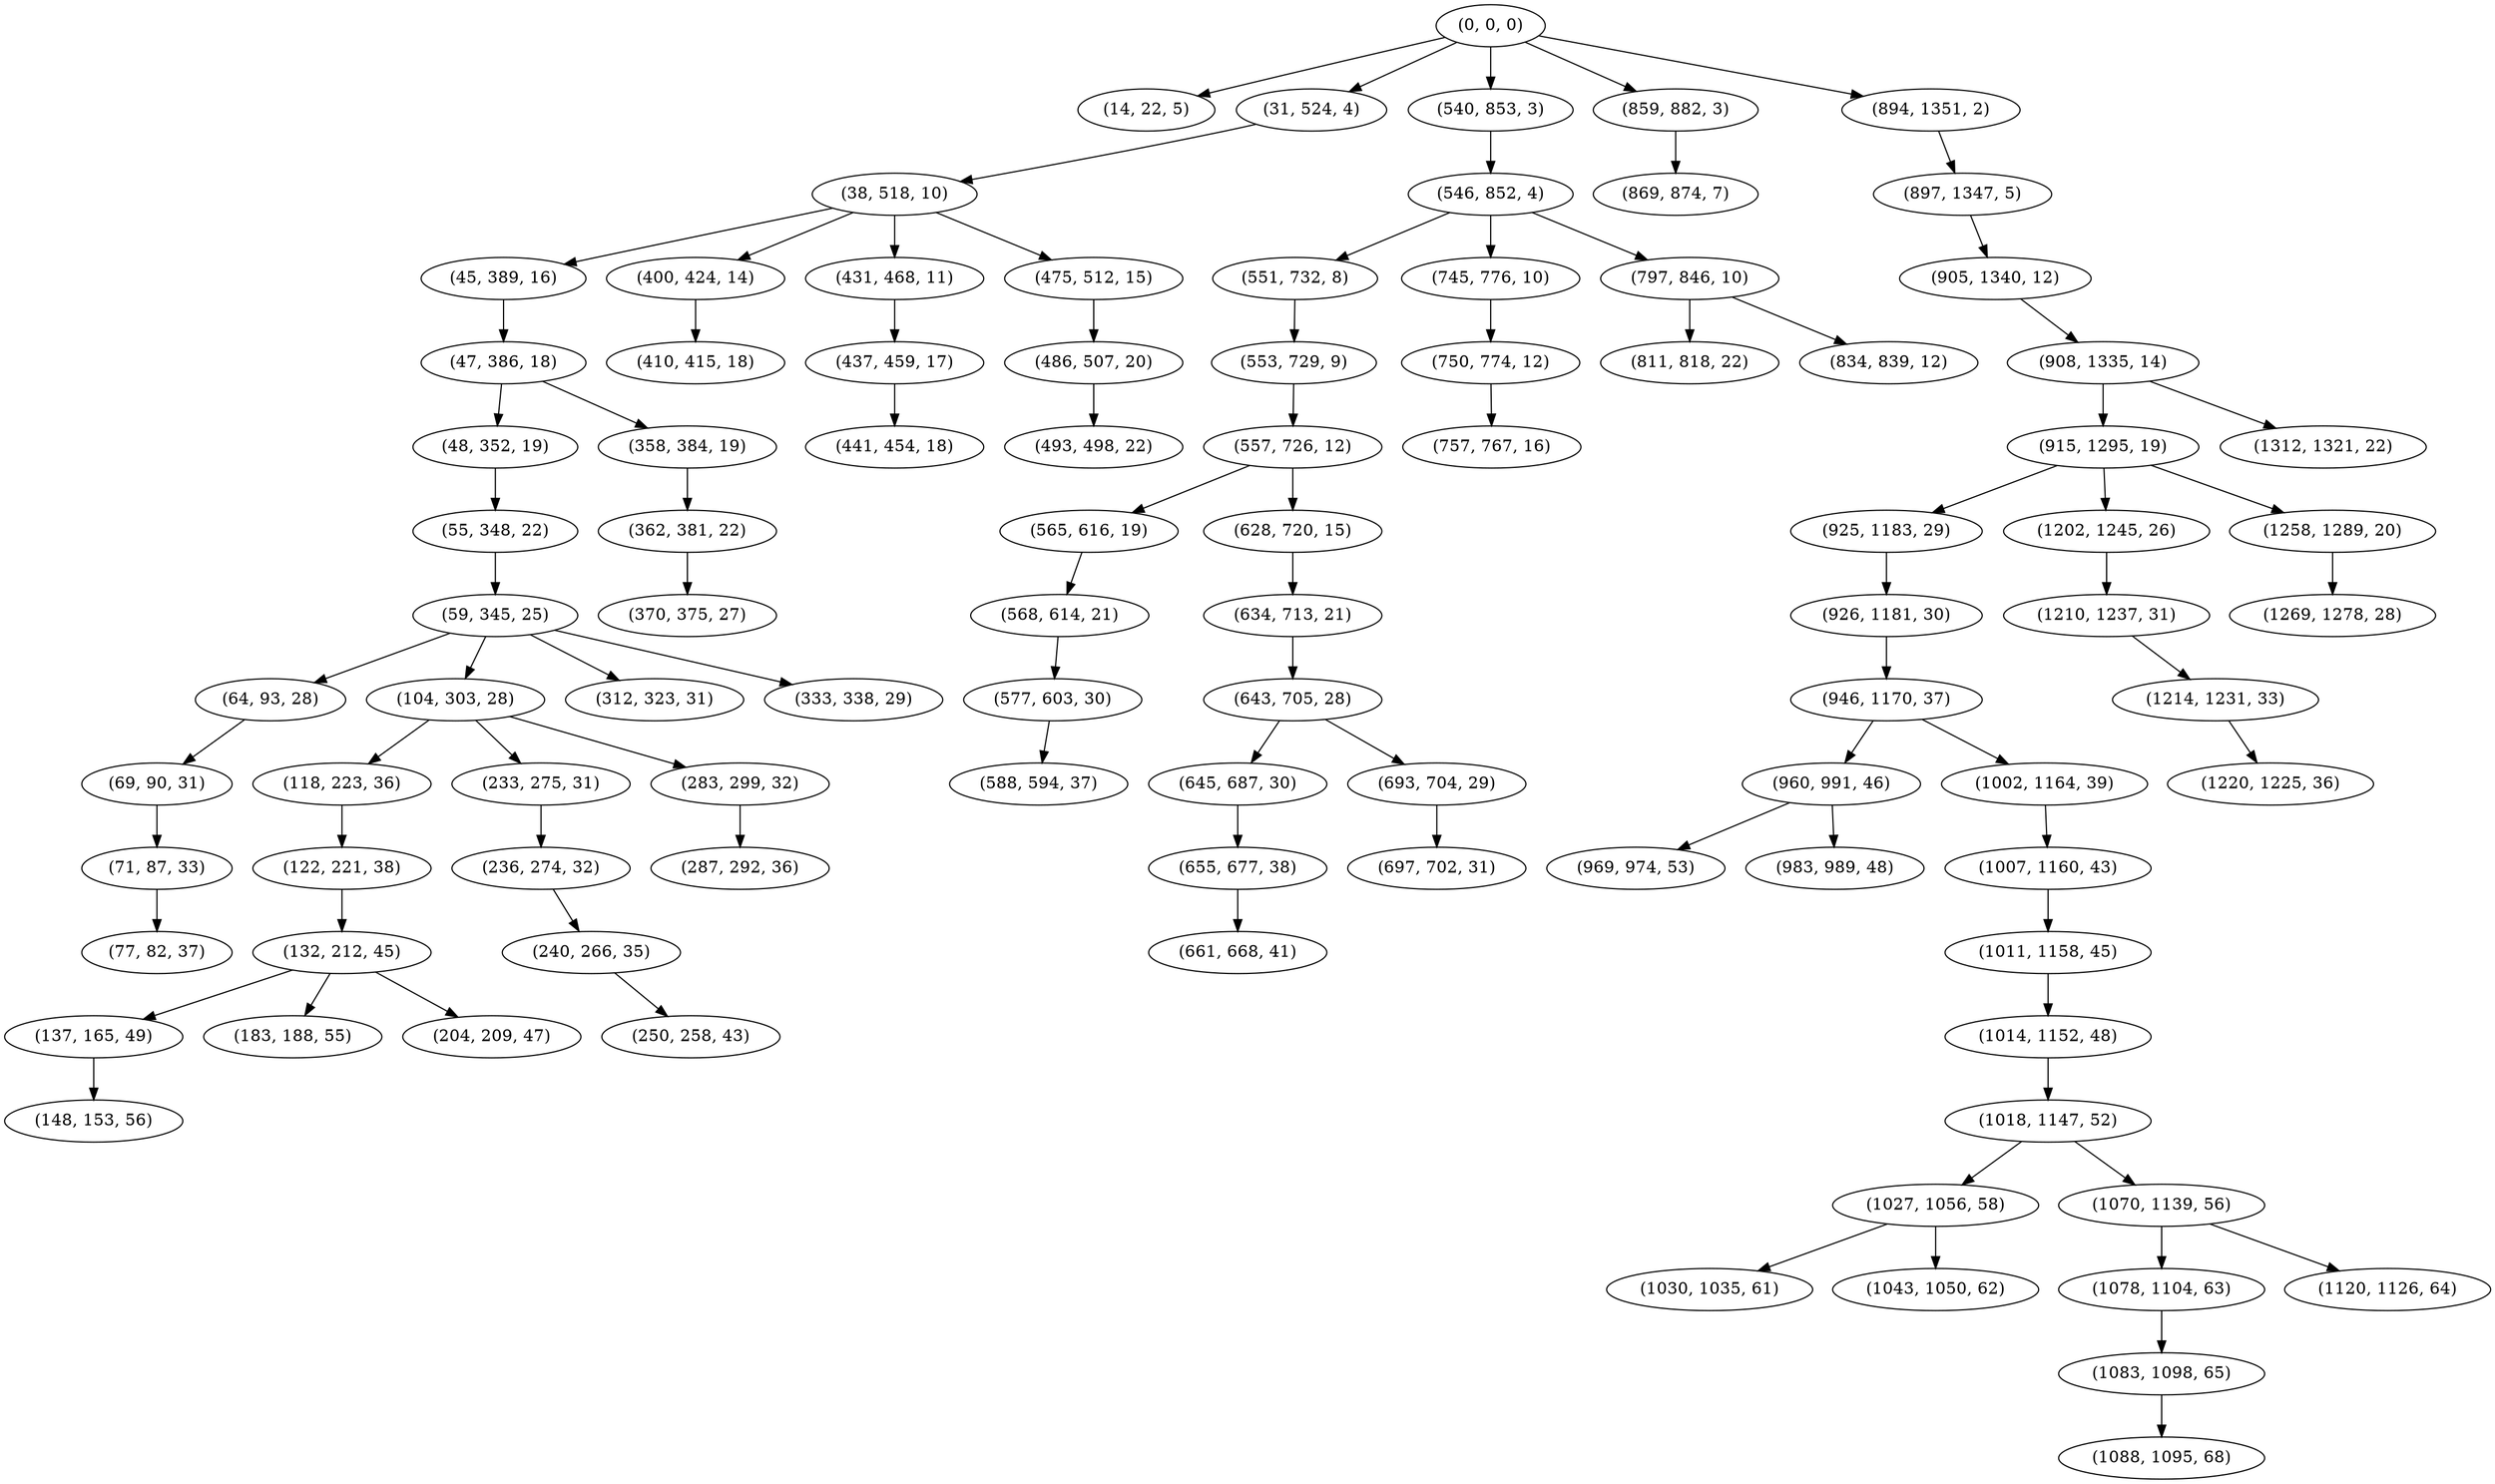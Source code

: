 digraph tree {
    "(0, 0, 0)";
    "(14, 22, 5)";
    "(31, 524, 4)";
    "(38, 518, 10)";
    "(45, 389, 16)";
    "(47, 386, 18)";
    "(48, 352, 19)";
    "(55, 348, 22)";
    "(59, 345, 25)";
    "(64, 93, 28)";
    "(69, 90, 31)";
    "(71, 87, 33)";
    "(77, 82, 37)";
    "(104, 303, 28)";
    "(118, 223, 36)";
    "(122, 221, 38)";
    "(132, 212, 45)";
    "(137, 165, 49)";
    "(148, 153, 56)";
    "(183, 188, 55)";
    "(204, 209, 47)";
    "(233, 275, 31)";
    "(236, 274, 32)";
    "(240, 266, 35)";
    "(250, 258, 43)";
    "(283, 299, 32)";
    "(287, 292, 36)";
    "(312, 323, 31)";
    "(333, 338, 29)";
    "(358, 384, 19)";
    "(362, 381, 22)";
    "(370, 375, 27)";
    "(400, 424, 14)";
    "(410, 415, 18)";
    "(431, 468, 11)";
    "(437, 459, 17)";
    "(441, 454, 18)";
    "(475, 512, 15)";
    "(486, 507, 20)";
    "(493, 498, 22)";
    "(540, 853, 3)";
    "(546, 852, 4)";
    "(551, 732, 8)";
    "(553, 729, 9)";
    "(557, 726, 12)";
    "(565, 616, 19)";
    "(568, 614, 21)";
    "(577, 603, 30)";
    "(588, 594, 37)";
    "(628, 720, 15)";
    "(634, 713, 21)";
    "(643, 705, 28)";
    "(645, 687, 30)";
    "(655, 677, 38)";
    "(661, 668, 41)";
    "(693, 704, 29)";
    "(697, 702, 31)";
    "(745, 776, 10)";
    "(750, 774, 12)";
    "(757, 767, 16)";
    "(797, 846, 10)";
    "(811, 818, 22)";
    "(834, 839, 12)";
    "(859, 882, 3)";
    "(869, 874, 7)";
    "(894, 1351, 2)";
    "(897, 1347, 5)";
    "(905, 1340, 12)";
    "(908, 1335, 14)";
    "(915, 1295, 19)";
    "(925, 1183, 29)";
    "(926, 1181, 30)";
    "(946, 1170, 37)";
    "(960, 991, 46)";
    "(969, 974, 53)";
    "(983, 989, 48)";
    "(1002, 1164, 39)";
    "(1007, 1160, 43)";
    "(1011, 1158, 45)";
    "(1014, 1152, 48)";
    "(1018, 1147, 52)";
    "(1027, 1056, 58)";
    "(1030, 1035, 61)";
    "(1043, 1050, 62)";
    "(1070, 1139, 56)";
    "(1078, 1104, 63)";
    "(1083, 1098, 65)";
    "(1088, 1095, 68)";
    "(1120, 1126, 64)";
    "(1202, 1245, 26)";
    "(1210, 1237, 31)";
    "(1214, 1231, 33)";
    "(1220, 1225, 36)";
    "(1258, 1289, 20)";
    "(1269, 1278, 28)";
    "(1312, 1321, 22)";
    "(0, 0, 0)" -> "(14, 22, 5)";
    "(0, 0, 0)" -> "(31, 524, 4)";
    "(0, 0, 0)" -> "(540, 853, 3)";
    "(0, 0, 0)" -> "(859, 882, 3)";
    "(0, 0, 0)" -> "(894, 1351, 2)";
    "(31, 524, 4)" -> "(38, 518, 10)";
    "(38, 518, 10)" -> "(45, 389, 16)";
    "(38, 518, 10)" -> "(400, 424, 14)";
    "(38, 518, 10)" -> "(431, 468, 11)";
    "(38, 518, 10)" -> "(475, 512, 15)";
    "(45, 389, 16)" -> "(47, 386, 18)";
    "(47, 386, 18)" -> "(48, 352, 19)";
    "(47, 386, 18)" -> "(358, 384, 19)";
    "(48, 352, 19)" -> "(55, 348, 22)";
    "(55, 348, 22)" -> "(59, 345, 25)";
    "(59, 345, 25)" -> "(64, 93, 28)";
    "(59, 345, 25)" -> "(104, 303, 28)";
    "(59, 345, 25)" -> "(312, 323, 31)";
    "(59, 345, 25)" -> "(333, 338, 29)";
    "(64, 93, 28)" -> "(69, 90, 31)";
    "(69, 90, 31)" -> "(71, 87, 33)";
    "(71, 87, 33)" -> "(77, 82, 37)";
    "(104, 303, 28)" -> "(118, 223, 36)";
    "(104, 303, 28)" -> "(233, 275, 31)";
    "(104, 303, 28)" -> "(283, 299, 32)";
    "(118, 223, 36)" -> "(122, 221, 38)";
    "(122, 221, 38)" -> "(132, 212, 45)";
    "(132, 212, 45)" -> "(137, 165, 49)";
    "(132, 212, 45)" -> "(183, 188, 55)";
    "(132, 212, 45)" -> "(204, 209, 47)";
    "(137, 165, 49)" -> "(148, 153, 56)";
    "(233, 275, 31)" -> "(236, 274, 32)";
    "(236, 274, 32)" -> "(240, 266, 35)";
    "(240, 266, 35)" -> "(250, 258, 43)";
    "(283, 299, 32)" -> "(287, 292, 36)";
    "(358, 384, 19)" -> "(362, 381, 22)";
    "(362, 381, 22)" -> "(370, 375, 27)";
    "(400, 424, 14)" -> "(410, 415, 18)";
    "(431, 468, 11)" -> "(437, 459, 17)";
    "(437, 459, 17)" -> "(441, 454, 18)";
    "(475, 512, 15)" -> "(486, 507, 20)";
    "(486, 507, 20)" -> "(493, 498, 22)";
    "(540, 853, 3)" -> "(546, 852, 4)";
    "(546, 852, 4)" -> "(551, 732, 8)";
    "(546, 852, 4)" -> "(745, 776, 10)";
    "(546, 852, 4)" -> "(797, 846, 10)";
    "(551, 732, 8)" -> "(553, 729, 9)";
    "(553, 729, 9)" -> "(557, 726, 12)";
    "(557, 726, 12)" -> "(565, 616, 19)";
    "(557, 726, 12)" -> "(628, 720, 15)";
    "(565, 616, 19)" -> "(568, 614, 21)";
    "(568, 614, 21)" -> "(577, 603, 30)";
    "(577, 603, 30)" -> "(588, 594, 37)";
    "(628, 720, 15)" -> "(634, 713, 21)";
    "(634, 713, 21)" -> "(643, 705, 28)";
    "(643, 705, 28)" -> "(645, 687, 30)";
    "(643, 705, 28)" -> "(693, 704, 29)";
    "(645, 687, 30)" -> "(655, 677, 38)";
    "(655, 677, 38)" -> "(661, 668, 41)";
    "(693, 704, 29)" -> "(697, 702, 31)";
    "(745, 776, 10)" -> "(750, 774, 12)";
    "(750, 774, 12)" -> "(757, 767, 16)";
    "(797, 846, 10)" -> "(811, 818, 22)";
    "(797, 846, 10)" -> "(834, 839, 12)";
    "(859, 882, 3)" -> "(869, 874, 7)";
    "(894, 1351, 2)" -> "(897, 1347, 5)";
    "(897, 1347, 5)" -> "(905, 1340, 12)";
    "(905, 1340, 12)" -> "(908, 1335, 14)";
    "(908, 1335, 14)" -> "(915, 1295, 19)";
    "(908, 1335, 14)" -> "(1312, 1321, 22)";
    "(915, 1295, 19)" -> "(925, 1183, 29)";
    "(915, 1295, 19)" -> "(1202, 1245, 26)";
    "(915, 1295, 19)" -> "(1258, 1289, 20)";
    "(925, 1183, 29)" -> "(926, 1181, 30)";
    "(926, 1181, 30)" -> "(946, 1170, 37)";
    "(946, 1170, 37)" -> "(960, 991, 46)";
    "(946, 1170, 37)" -> "(1002, 1164, 39)";
    "(960, 991, 46)" -> "(969, 974, 53)";
    "(960, 991, 46)" -> "(983, 989, 48)";
    "(1002, 1164, 39)" -> "(1007, 1160, 43)";
    "(1007, 1160, 43)" -> "(1011, 1158, 45)";
    "(1011, 1158, 45)" -> "(1014, 1152, 48)";
    "(1014, 1152, 48)" -> "(1018, 1147, 52)";
    "(1018, 1147, 52)" -> "(1027, 1056, 58)";
    "(1018, 1147, 52)" -> "(1070, 1139, 56)";
    "(1027, 1056, 58)" -> "(1030, 1035, 61)";
    "(1027, 1056, 58)" -> "(1043, 1050, 62)";
    "(1070, 1139, 56)" -> "(1078, 1104, 63)";
    "(1070, 1139, 56)" -> "(1120, 1126, 64)";
    "(1078, 1104, 63)" -> "(1083, 1098, 65)";
    "(1083, 1098, 65)" -> "(1088, 1095, 68)";
    "(1202, 1245, 26)" -> "(1210, 1237, 31)";
    "(1210, 1237, 31)" -> "(1214, 1231, 33)";
    "(1214, 1231, 33)" -> "(1220, 1225, 36)";
    "(1258, 1289, 20)" -> "(1269, 1278, 28)";
}
